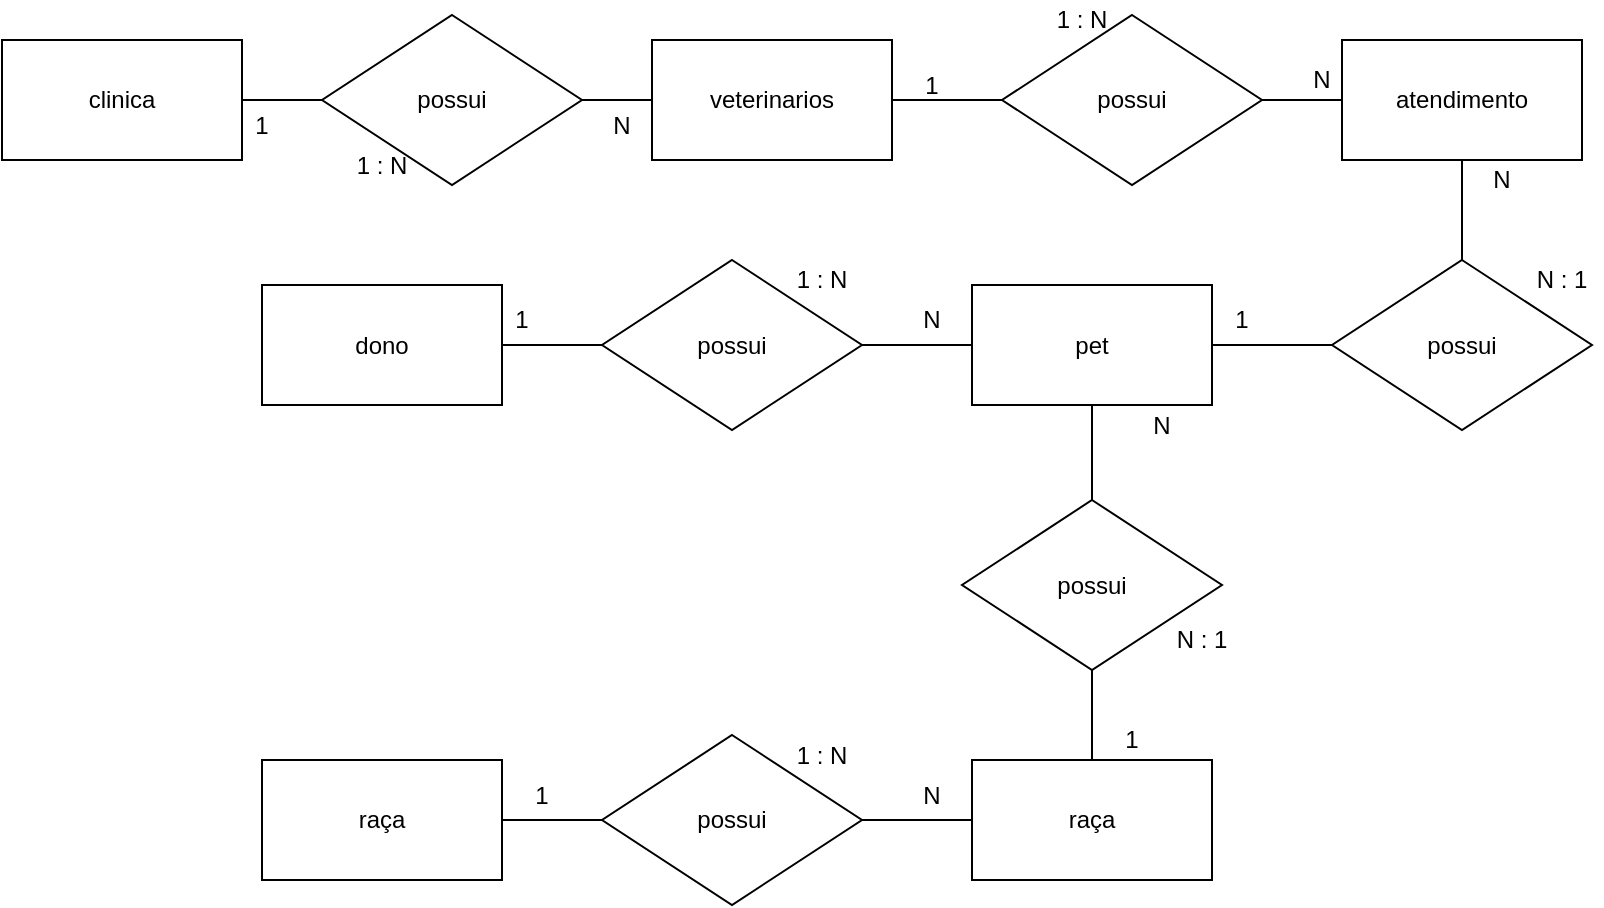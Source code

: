 <mxfile version="14.6.13" type="device" pages="2"><diagram id="AAjDDdNF1WqQCl6Vknwe" name="Conceitual"><mxGraphModel dx="852" dy="494" grid="1" gridSize="10" guides="1" tooltips="1" connect="1" arrows="1" fold="1" page="1" pageScale="1" pageWidth="850" pageHeight="1100" math="0" shadow="0"><root><mxCell id="0"/><mxCell id="1" parent="0"/><mxCell id="SmDjkSuuhQrOrYBfG9xv-1" value="clinica" style="rounded=0;whiteSpace=wrap;html=1;" parent="1" vertex="1"><mxGeometry x="40" y="40" width="120" height="60" as="geometry"/></mxCell><mxCell id="SmDjkSuuhQrOrYBfG9xv-2" value="clinica" style="rounded=0;whiteSpace=wrap;html=1;" parent="1" vertex="1"><mxGeometry x="40" y="40" width="120" height="60" as="geometry"/></mxCell><mxCell id="TvuuteSFdXIwMXCd1hXf-2" style="edgeStyle=orthogonalEdgeStyle;rounded=0;orthogonalLoop=1;jettySize=auto;html=1;endArrow=none;endFill=0;" parent="1" source="SmDjkSuuhQrOrYBfG9xv-57" target="SmDjkSuuhQrOrYBfG9xv-2" edge="1"><mxGeometry relative="1" as="geometry"/></mxCell><mxCell id="TvuuteSFdXIwMXCd1hXf-3" style="edgeStyle=orthogonalEdgeStyle;rounded=0;orthogonalLoop=1;jettySize=auto;html=1;entryX=0;entryY=0.5;entryDx=0;entryDy=0;endArrow=none;endFill=0;" parent="1" source="SmDjkSuuhQrOrYBfG9xv-57" target="SmDjkSuuhQrOrYBfG9xv-62" edge="1"><mxGeometry relative="1" as="geometry"/></mxCell><mxCell id="SmDjkSuuhQrOrYBfG9xv-57" value="possui" style="rhombus;whiteSpace=wrap;html=1;" parent="1" vertex="1"><mxGeometry x="200" y="27.5" width="130" height="85" as="geometry"/></mxCell><mxCell id="SmDjkSuuhQrOrYBfG9xv-62" value="veterinarios" style="rounded=0;whiteSpace=wrap;html=1;" parent="1" vertex="1"><mxGeometry x="365" y="40" width="120" height="60" as="geometry"/></mxCell><mxCell id="SmDjkSuuhQrOrYBfG9xv-68" value="1 : N" style="text;html=1;strokeColor=none;fillColor=none;align=center;verticalAlign=middle;whiteSpace=wrap;rounded=0;" parent="1" vertex="1"><mxGeometry x="210" y="92.5" width="40" height="20" as="geometry"/></mxCell><mxCell id="SmDjkSuuhQrOrYBfG9xv-71" value="1" style="text;html=1;strokeColor=none;fillColor=none;align=center;verticalAlign=middle;whiteSpace=wrap;rounded=0;" parent="1" vertex="1"><mxGeometry x="150" y="72.5" width="40" height="20" as="geometry"/></mxCell><mxCell id="TvuuteSFdXIwMXCd1hXf-6" value="N" style="text;html=1;strokeColor=none;fillColor=none;align=center;verticalAlign=middle;whiteSpace=wrap;rounded=0;" parent="1" vertex="1"><mxGeometry x="330" y="72.5" width="40" height="20" as="geometry"/></mxCell><mxCell id="TvuuteSFdXIwMXCd1hXf-8" style="edgeStyle=orthogonalEdgeStyle;rounded=0;orthogonalLoop=1;jettySize=auto;html=1;endArrow=none;endFill=0;" parent="1" source="TvuuteSFdXIwMXCd1hXf-7" target="SmDjkSuuhQrOrYBfG9xv-62" edge="1"><mxGeometry relative="1" as="geometry"/></mxCell><mxCell id="TvuuteSFdXIwMXCd1hXf-7" value="possui" style="rhombus;whiteSpace=wrap;html=1;" parent="1" vertex="1"><mxGeometry x="540" y="27.5" width="130" height="85" as="geometry"/></mxCell><mxCell id="TvuuteSFdXIwMXCd1hXf-9" value="1" style="text;html=1;strokeColor=none;fillColor=none;align=center;verticalAlign=middle;whiteSpace=wrap;rounded=0;" parent="1" vertex="1"><mxGeometry x="485" y="52.5" width="40" height="20" as="geometry"/></mxCell><mxCell id="TvuuteSFdXIwMXCd1hXf-10" value="N" style="text;html=1;strokeColor=none;fillColor=none;align=center;verticalAlign=middle;whiteSpace=wrap;rounded=0;" parent="1" vertex="1"><mxGeometry x="680" y="50" width="40" height="20" as="geometry"/></mxCell><mxCell id="TvuuteSFdXIwMXCd1hXf-12" style="edgeStyle=orthogonalEdgeStyle;rounded=0;orthogonalLoop=1;jettySize=auto;html=1;entryX=1;entryY=0.5;entryDx=0;entryDy=0;endArrow=none;endFill=0;" parent="1" source="TvuuteSFdXIwMXCd1hXf-11" target="TvuuteSFdXIwMXCd1hXf-7" edge="1"><mxGeometry relative="1" as="geometry"/></mxCell><mxCell id="TvuuteSFdXIwMXCd1hXf-16" style="edgeStyle=orthogonalEdgeStyle;rounded=0;orthogonalLoop=1;jettySize=auto;html=1;entryX=0.5;entryY=0;entryDx=0;entryDy=0;endArrow=none;endFill=0;" parent="1" source="TvuuteSFdXIwMXCd1hXf-11" target="TvuuteSFdXIwMXCd1hXf-14" edge="1"><mxGeometry relative="1" as="geometry"/></mxCell><mxCell id="TvuuteSFdXIwMXCd1hXf-11" value="atendimento" style="rounded=0;whiteSpace=wrap;html=1;" parent="1" vertex="1"><mxGeometry x="710" y="40" width="120" height="60" as="geometry"/></mxCell><mxCell id="TvuuteSFdXIwMXCd1hXf-13" value="1 : N" style="text;html=1;strokeColor=none;fillColor=none;align=center;verticalAlign=middle;whiteSpace=wrap;rounded=0;" parent="1" vertex="1"><mxGeometry x="560" y="20" width="40" height="20" as="geometry"/></mxCell><mxCell id="TvuuteSFdXIwMXCd1hXf-17" style="edgeStyle=orthogonalEdgeStyle;rounded=0;orthogonalLoop=1;jettySize=auto;html=1;entryX=1;entryY=0.5;entryDx=0;entryDy=0;endArrow=none;endFill=0;" parent="1" source="TvuuteSFdXIwMXCd1hXf-14" target="TvuuteSFdXIwMXCd1hXf-15" edge="1"><mxGeometry relative="1" as="geometry"/></mxCell><mxCell id="TvuuteSFdXIwMXCd1hXf-14" value="possui" style="rhombus;whiteSpace=wrap;html=1;" parent="1" vertex="1"><mxGeometry x="705" y="150" width="130" height="85" as="geometry"/></mxCell><mxCell id="TvuuteSFdXIwMXCd1hXf-29" style="edgeStyle=orthogonalEdgeStyle;rounded=0;orthogonalLoop=1;jettySize=auto;html=1;endArrow=none;endFill=0;" parent="1" source="TvuuteSFdXIwMXCd1hXf-15" target="TvuuteSFdXIwMXCd1hXf-26" edge="1"><mxGeometry relative="1" as="geometry"/></mxCell><mxCell id="TvuuteSFdXIwMXCd1hXf-15" value="pet" style="rounded=0;whiteSpace=wrap;html=1;" parent="1" vertex="1"><mxGeometry x="525" y="162.5" width="120" height="60" as="geometry"/></mxCell><mxCell id="TvuuteSFdXIwMXCd1hXf-18" value="N" style="text;html=1;strokeColor=none;fillColor=none;align=center;verticalAlign=middle;whiteSpace=wrap;rounded=0;" parent="1" vertex="1"><mxGeometry x="770" y="100" width="40" height="20" as="geometry"/></mxCell><mxCell id="TvuuteSFdXIwMXCd1hXf-20" value="1" style="text;html=1;strokeColor=none;fillColor=none;align=center;verticalAlign=middle;whiteSpace=wrap;rounded=0;" parent="1" vertex="1"><mxGeometry x="640" y="170" width="40" height="20" as="geometry"/></mxCell><mxCell id="TvuuteSFdXIwMXCd1hXf-22" style="edgeStyle=orthogonalEdgeStyle;rounded=0;orthogonalLoop=1;jettySize=auto;html=1;endArrow=none;endFill=0;" parent="1" source="TvuuteSFdXIwMXCd1hXf-21" target="TvuuteSFdXIwMXCd1hXf-15" edge="1"><mxGeometry relative="1" as="geometry"/></mxCell><mxCell id="TvuuteSFdXIwMXCd1hXf-24" style="edgeStyle=orthogonalEdgeStyle;rounded=0;orthogonalLoop=1;jettySize=auto;html=1;entryX=1;entryY=0.5;entryDx=0;entryDy=0;endArrow=none;endFill=0;" parent="1" source="TvuuteSFdXIwMXCd1hXf-21" target="TvuuteSFdXIwMXCd1hXf-23" edge="1"><mxGeometry relative="1" as="geometry"/></mxCell><mxCell id="TvuuteSFdXIwMXCd1hXf-21" value="possui" style="rhombus;whiteSpace=wrap;html=1;" parent="1" vertex="1"><mxGeometry x="340" y="150" width="130" height="85" as="geometry"/></mxCell><mxCell id="TvuuteSFdXIwMXCd1hXf-23" value="dono" style="rounded=0;whiteSpace=wrap;html=1;" parent="1" vertex="1"><mxGeometry x="170" y="162.5" width="120" height="60" as="geometry"/></mxCell><mxCell id="TvuuteSFdXIwMXCd1hXf-25" value="N : 1" style="text;html=1;strokeColor=none;fillColor=none;align=center;verticalAlign=middle;whiteSpace=wrap;rounded=0;" parent="1" vertex="1"><mxGeometry x="800" y="150" width="40" height="20" as="geometry"/></mxCell><mxCell id="TvuuteSFdXIwMXCd1hXf-26" value="possui" style="rhombus;whiteSpace=wrap;html=1;" parent="1" vertex="1"><mxGeometry x="520" y="270" width="130" height="85" as="geometry"/></mxCell><mxCell id="TvuuteSFdXIwMXCd1hXf-27" value="1" style="text;html=1;strokeColor=none;fillColor=none;align=center;verticalAlign=middle;whiteSpace=wrap;rounded=0;" parent="1" vertex="1"><mxGeometry x="585" y="380" width="40" height="20" as="geometry"/></mxCell><mxCell id="TvuuteSFdXIwMXCd1hXf-28" value="N" style="text;html=1;strokeColor=none;fillColor=none;align=center;verticalAlign=middle;whiteSpace=wrap;rounded=0;" parent="1" vertex="1"><mxGeometry x="600" y="222.5" width="40" height="20" as="geometry"/></mxCell><mxCell id="TvuuteSFdXIwMXCd1hXf-31" style="edgeStyle=orthogonalEdgeStyle;rounded=0;orthogonalLoop=1;jettySize=auto;html=1;entryX=0.5;entryY=1;entryDx=0;entryDy=0;endArrow=none;endFill=0;" parent="1" source="TvuuteSFdXIwMXCd1hXf-30" target="TvuuteSFdXIwMXCd1hXf-26" edge="1"><mxGeometry relative="1" as="geometry"/></mxCell><mxCell id="TvuuteSFdXIwMXCd1hXf-30" value="raça" style="rounded=0;whiteSpace=wrap;html=1;" parent="1" vertex="1"><mxGeometry x="525" y="400" width="120" height="60" as="geometry"/></mxCell><mxCell id="TvuuteSFdXIwMXCd1hXf-32" value="N : 1" style="text;html=1;strokeColor=none;fillColor=none;align=center;verticalAlign=middle;whiteSpace=wrap;rounded=0;" parent="1" vertex="1"><mxGeometry x="620" y="330" width="40" height="20" as="geometry"/></mxCell><mxCell id="TvuuteSFdXIwMXCd1hXf-33" value="N" style="text;html=1;strokeColor=none;fillColor=none;align=center;verticalAlign=middle;whiteSpace=wrap;rounded=0;" parent="1" vertex="1"><mxGeometry x="485" y="170" width="40" height="20" as="geometry"/></mxCell><mxCell id="TvuuteSFdXIwMXCd1hXf-34" value="1" style="text;html=1;strokeColor=none;fillColor=none;align=center;verticalAlign=middle;whiteSpace=wrap;rounded=0;" parent="1" vertex="1"><mxGeometry x="280" y="170" width="40" height="20" as="geometry"/></mxCell><mxCell id="TvuuteSFdXIwMXCd1hXf-35" value="1 : N" style="text;html=1;strokeColor=none;fillColor=none;align=center;verticalAlign=middle;whiteSpace=wrap;rounded=0;" parent="1" vertex="1"><mxGeometry x="430" y="387.5" width="40" height="20" as="geometry"/></mxCell><mxCell id="TvuuteSFdXIwMXCd1hXf-36" value="raça" style="rounded=0;whiteSpace=wrap;html=1;" parent="1" vertex="1"><mxGeometry x="170" y="400" width="120" height="60" as="geometry"/></mxCell><mxCell id="TvuuteSFdXIwMXCd1hXf-38" style="edgeStyle=orthogonalEdgeStyle;rounded=0;orthogonalLoop=1;jettySize=auto;html=1;entryX=0;entryY=0.5;entryDx=0;entryDy=0;endArrow=none;endFill=0;" parent="1" source="TvuuteSFdXIwMXCd1hXf-37" target="TvuuteSFdXIwMXCd1hXf-30" edge="1"><mxGeometry relative="1" as="geometry"/></mxCell><mxCell id="TvuuteSFdXIwMXCd1hXf-39" style="edgeStyle=orthogonalEdgeStyle;rounded=0;orthogonalLoop=1;jettySize=auto;html=1;entryX=1;entryY=0.5;entryDx=0;entryDy=0;endArrow=none;endFill=0;" parent="1" source="TvuuteSFdXIwMXCd1hXf-37" target="TvuuteSFdXIwMXCd1hXf-36" edge="1"><mxGeometry relative="1" as="geometry"/></mxCell><mxCell id="TvuuteSFdXIwMXCd1hXf-37" value="possui" style="rhombus;whiteSpace=wrap;html=1;" parent="1" vertex="1"><mxGeometry x="340" y="387.5" width="130" height="85" as="geometry"/></mxCell><mxCell id="TvuuteSFdXIwMXCd1hXf-42" value="N" style="text;html=1;strokeColor=none;fillColor=none;align=center;verticalAlign=middle;whiteSpace=wrap;rounded=0;" parent="1" vertex="1"><mxGeometry x="485" y="407.5" width="40" height="20" as="geometry"/></mxCell><mxCell id="TvuuteSFdXIwMXCd1hXf-43" value="1" style="text;html=1;strokeColor=none;fillColor=none;align=center;verticalAlign=middle;whiteSpace=wrap;rounded=0;" parent="1" vertex="1"><mxGeometry x="290" y="407.5" width="40" height="20" as="geometry"/></mxCell><mxCell id="TvuuteSFdXIwMXCd1hXf-44" value="1 : N" style="text;html=1;strokeColor=none;fillColor=none;align=center;verticalAlign=middle;whiteSpace=wrap;rounded=0;" parent="1" vertex="1"><mxGeometry x="430" y="150" width="40" height="20" as="geometry"/></mxCell></root></mxGraphModel></diagram><diagram id="X6IZlVQANUiOlB6sOTyE" name="Lógico"><mxGraphModel dx="852" dy="494" grid="1" gridSize="10" guides="1" tooltips="1" connect="1" arrows="1" fold="1" page="1" pageScale="1" pageWidth="850" pageHeight="1100" math="0" shadow="0"><root><mxCell id="0q7WtTeEKp-_fDtBAL6H-0"/><mxCell id="0q7WtTeEKp-_fDtBAL6H-1" parent="0q7WtTeEKp-_fDtBAL6H-0"/><mxCell id="0q7WtTeEKp-_fDtBAL6H-2" value="Clinica" style="shape=table;startSize=30;container=1;collapsible=1;childLayout=tableLayout;fixedRows=1;rowLines=0;fontStyle=1;align=center;resizeLast=1;" vertex="1" parent="0q7WtTeEKp-_fDtBAL6H-1"><mxGeometry x="40" y="30" width="180" height="130" as="geometry"/></mxCell><mxCell id="0q7WtTeEKp-_fDtBAL6H-3" value="" style="shape=partialRectangle;collapsible=0;dropTarget=0;pointerEvents=0;fillColor=none;top=0;left=0;bottom=1;right=0;points=[[0,0.5],[1,0.5]];portConstraint=eastwest;" vertex="1" parent="0q7WtTeEKp-_fDtBAL6H-2"><mxGeometry y="30" width="180" height="30" as="geometry"/></mxCell><mxCell id="0q7WtTeEKp-_fDtBAL6H-4" value="PK" style="shape=partialRectangle;connectable=0;fillColor=none;top=0;left=0;bottom=0;right=0;fontStyle=1;overflow=hidden;" vertex="1" parent="0q7WtTeEKp-_fDtBAL6H-3"><mxGeometry width="30" height="30" as="geometry"/></mxCell><mxCell id="0q7WtTeEKp-_fDtBAL6H-5" value="idClinica" style="shape=partialRectangle;connectable=0;fillColor=none;top=0;left=0;bottom=0;right=0;align=left;spacingLeft=6;fontStyle=5;overflow=hidden;" vertex="1" parent="0q7WtTeEKp-_fDtBAL6H-3"><mxGeometry x="30" width="150" height="30" as="geometry"/></mxCell><mxCell id="0q7WtTeEKp-_fDtBAL6H-6" value="" style="shape=partialRectangle;collapsible=0;dropTarget=0;pointerEvents=0;fillColor=none;top=0;left=0;bottom=0;right=0;points=[[0,0.5],[1,0.5]];portConstraint=eastwest;" vertex="1" parent="0q7WtTeEKp-_fDtBAL6H-2"><mxGeometry y="60" width="180" height="30" as="geometry"/></mxCell><mxCell id="0q7WtTeEKp-_fDtBAL6H-7" value="" style="shape=partialRectangle;connectable=0;fillColor=none;top=0;left=0;bottom=0;right=0;editable=1;overflow=hidden;" vertex="1" parent="0q7WtTeEKp-_fDtBAL6H-6"><mxGeometry width="30" height="30" as="geometry"/></mxCell><mxCell id="0q7WtTeEKp-_fDtBAL6H-8" value="nomeClinica" style="shape=partialRectangle;connectable=0;fillColor=none;top=0;left=0;bottom=0;right=0;align=left;spacingLeft=6;overflow=hidden;" vertex="1" parent="0q7WtTeEKp-_fDtBAL6H-6"><mxGeometry x="30" width="150" height="30" as="geometry"/></mxCell><mxCell id="0q7WtTeEKp-_fDtBAL6H-9" value="" style="shape=partialRectangle;collapsible=0;dropTarget=0;pointerEvents=0;fillColor=none;top=0;left=0;bottom=0;right=0;points=[[0,0.5],[1,0.5]];portConstraint=eastwest;" vertex="1" parent="0q7WtTeEKp-_fDtBAL6H-2"><mxGeometry y="90" width="180" height="30" as="geometry"/></mxCell><mxCell id="0q7WtTeEKp-_fDtBAL6H-10" value="" style="shape=partialRectangle;connectable=0;fillColor=none;top=0;left=0;bottom=0;right=0;editable=1;overflow=hidden;" vertex="1" parent="0q7WtTeEKp-_fDtBAL6H-9"><mxGeometry width="30" height="30" as="geometry"/></mxCell><mxCell id="0q7WtTeEKp-_fDtBAL6H-11" value="endereco" style="shape=partialRectangle;connectable=0;fillColor=none;top=0;left=0;bottom=0;right=0;align=left;spacingLeft=6;overflow=hidden;" vertex="1" parent="0q7WtTeEKp-_fDtBAL6H-9"><mxGeometry x="30" width="150" height="30" as="geometry"/></mxCell><mxCell id="0q7WtTeEKp-_fDtBAL6H-12" value="Veterinario" style="shape=table;startSize=30;container=1;collapsible=1;childLayout=tableLayout;fixedRows=1;rowLines=0;fontStyle=1;align=center;resizeLast=1;" vertex="1" parent="0q7WtTeEKp-_fDtBAL6H-1"><mxGeometry x="340" y="30" width="180" height="130" as="geometry"/></mxCell><mxCell id="0q7WtTeEKp-_fDtBAL6H-13" value="" style="shape=partialRectangle;collapsible=0;dropTarget=0;pointerEvents=0;fillColor=none;top=0;left=0;bottom=0;right=0;points=[[0,0.5],[1,0.5]];portConstraint=eastwest;" vertex="1" parent="0q7WtTeEKp-_fDtBAL6H-12"><mxGeometry y="30" width="180" height="30" as="geometry"/></mxCell><mxCell id="0q7WtTeEKp-_fDtBAL6H-14" value="PK" style="shape=partialRectangle;connectable=0;fillColor=none;top=0;left=0;bottom=0;right=0;fontStyle=1;overflow=hidden;" vertex="1" parent="0q7WtTeEKp-_fDtBAL6H-13"><mxGeometry width="60" height="30" as="geometry"/></mxCell><mxCell id="0q7WtTeEKp-_fDtBAL6H-15" value="idVeterinario" style="shape=partialRectangle;connectable=0;fillColor=none;top=0;left=0;bottom=0;right=0;align=left;spacingLeft=6;fontStyle=5;overflow=hidden;" vertex="1" parent="0q7WtTeEKp-_fDtBAL6H-13"><mxGeometry x="60" width="120" height="30" as="geometry"/></mxCell><mxCell id="0q7WtTeEKp-_fDtBAL6H-16" value="" style="shape=partialRectangle;collapsible=0;dropTarget=0;pointerEvents=0;fillColor=none;top=0;left=0;bottom=1;right=0;points=[[0,0.5],[1,0.5]];portConstraint=eastwest;" vertex="1" parent="0q7WtTeEKp-_fDtBAL6H-12"><mxGeometry y="60" width="180" height="30" as="geometry"/></mxCell><mxCell id="0q7WtTeEKp-_fDtBAL6H-17" value="FK" style="shape=partialRectangle;connectable=0;fillColor=none;top=0;left=0;bottom=0;right=0;fontStyle=1;overflow=hidden;" vertex="1" parent="0q7WtTeEKp-_fDtBAL6H-16"><mxGeometry width="60" height="30" as="geometry"/></mxCell><mxCell id="0q7WtTeEKp-_fDtBAL6H-18" value="idClinica" style="shape=partialRectangle;connectable=0;fillColor=none;top=0;left=0;bottom=0;right=0;align=left;spacingLeft=6;fontStyle=5;overflow=hidden;" vertex="1" parent="0q7WtTeEKp-_fDtBAL6H-16"><mxGeometry x="60" width="120" height="30" as="geometry"/></mxCell><mxCell id="0q7WtTeEKp-_fDtBAL6H-19" value="" style="shape=partialRectangle;collapsible=0;dropTarget=0;pointerEvents=0;fillColor=none;top=0;left=0;bottom=0;right=0;points=[[0,0.5],[1,0.5]];portConstraint=eastwest;" vertex="1" parent="0q7WtTeEKp-_fDtBAL6H-12"><mxGeometry y="90" width="180" height="30" as="geometry"/></mxCell><mxCell id="0q7WtTeEKp-_fDtBAL6H-20" value="" style="shape=partialRectangle;connectable=0;fillColor=none;top=0;left=0;bottom=0;right=0;editable=1;overflow=hidden;" vertex="1" parent="0q7WtTeEKp-_fDtBAL6H-19"><mxGeometry width="60" height="30" as="geometry"/></mxCell><mxCell id="0q7WtTeEKp-_fDtBAL6H-21" value="nomeVeterinario" style="shape=partialRectangle;connectable=0;fillColor=none;top=0;left=0;bottom=0;right=0;align=left;spacingLeft=6;overflow=hidden;" vertex="1" parent="0q7WtTeEKp-_fDtBAL6H-19"><mxGeometry x="60" width="120" height="30" as="geometry"/></mxCell><mxCell id="0q7WtTeEKp-_fDtBAL6H-22" value="" style="edgeStyle=entityRelationEdgeStyle;fontSize=12;html=1;endArrow=ERoneToMany;exitX=1;exitY=0.5;exitDx=0;exitDy=0;entryX=0;entryY=0.5;entryDx=0;entryDy=0;" edge="1" parent="0q7WtTeEKp-_fDtBAL6H-1" source="0q7WtTeEKp-_fDtBAL6H-3" target="0q7WtTeEKp-_fDtBAL6H-16"><mxGeometry width="100" height="100" relative="1" as="geometry"><mxPoint x="360" y="90" as="sourcePoint"/><mxPoint x="460" y="-10" as="targetPoint"/></mxGeometry></mxCell><mxCell id="0q7WtTeEKp-_fDtBAL6H-23" value="Consulta" style="shape=table;startSize=30;container=1;collapsible=1;childLayout=tableLayout;fixedRows=1;rowLines=0;fontStyle=1;align=center;resizeLast=1;" vertex="1" parent="0q7WtTeEKp-_fDtBAL6H-1"><mxGeometry x="600" y="20" width="180" height="160" as="geometry"/></mxCell><mxCell id="0q7WtTeEKp-_fDtBAL6H-24" value="" style="shape=partialRectangle;collapsible=0;dropTarget=0;pointerEvents=0;fillColor=none;top=0;left=0;bottom=0;right=0;points=[[0,0.5],[1,0.5]];portConstraint=eastwest;" vertex="1" parent="0q7WtTeEKp-_fDtBAL6H-23"><mxGeometry y="30" width="180" height="30" as="geometry"/></mxCell><mxCell id="0q7WtTeEKp-_fDtBAL6H-25" value="PK" style="shape=partialRectangle;connectable=0;fillColor=none;top=0;left=0;bottom=0;right=0;fontStyle=1;overflow=hidden;" vertex="1" parent="0q7WtTeEKp-_fDtBAL6H-24"><mxGeometry width="60" height="30" as="geometry"/></mxCell><mxCell id="0q7WtTeEKp-_fDtBAL6H-26" value="idConsulta" style="shape=partialRectangle;connectable=0;fillColor=none;top=0;left=0;bottom=0;right=0;align=left;spacingLeft=6;fontStyle=5;overflow=hidden;" vertex="1" parent="0q7WtTeEKp-_fDtBAL6H-24"><mxGeometry x="60" width="120" height="30" as="geometry"/></mxCell><mxCell id="0q7WtTeEKp-_fDtBAL6H-27" value="" style="shape=partialRectangle;collapsible=0;dropTarget=0;pointerEvents=0;fillColor=none;top=0;left=0;bottom=0;right=0;points=[[0,0.5],[1,0.5]];portConstraint=eastwest;" vertex="1" parent="0q7WtTeEKp-_fDtBAL6H-23"><mxGeometry y="60" width="180" height="30" as="geometry"/></mxCell><mxCell id="0q7WtTeEKp-_fDtBAL6H-28" value="FK" style="shape=partialRectangle;connectable=0;fillColor=none;top=0;left=0;bottom=0;right=0;fontStyle=1;overflow=hidden;" vertex="1" parent="0q7WtTeEKp-_fDtBAL6H-27"><mxGeometry width="60" height="30" as="geometry"/></mxCell><mxCell id="0q7WtTeEKp-_fDtBAL6H-29" value="idVeterinario" style="shape=partialRectangle;connectable=0;fillColor=none;top=0;left=0;bottom=0;right=0;align=left;spacingLeft=6;fontStyle=5;overflow=hidden;" vertex="1" parent="0q7WtTeEKp-_fDtBAL6H-27"><mxGeometry x="60" width="120" height="30" as="geometry"/></mxCell><mxCell id="0q7WtTeEKp-_fDtBAL6H-30" value="" style="shape=partialRectangle;collapsible=0;dropTarget=0;pointerEvents=0;fillColor=none;top=0;left=0;bottom=1;right=0;points=[[0,0.5],[1,0.5]];portConstraint=eastwest;" vertex="1" parent="0q7WtTeEKp-_fDtBAL6H-23"><mxGeometry y="90" width="180" height="30" as="geometry"/></mxCell><mxCell id="0q7WtTeEKp-_fDtBAL6H-31" value="FK" style="shape=partialRectangle;connectable=0;fillColor=none;top=0;left=0;bottom=0;right=0;fontStyle=1;overflow=hidden;" vertex="1" parent="0q7WtTeEKp-_fDtBAL6H-30"><mxGeometry width="60" height="30" as="geometry"/></mxCell><mxCell id="0q7WtTeEKp-_fDtBAL6H-32" value="idPet" style="shape=partialRectangle;connectable=0;fillColor=none;top=0;left=0;bottom=0;right=0;align=left;spacingLeft=6;fontStyle=5;overflow=hidden;" vertex="1" parent="0q7WtTeEKp-_fDtBAL6H-30"><mxGeometry x="60" width="120" height="30" as="geometry"/></mxCell><mxCell id="0q7WtTeEKp-_fDtBAL6H-33" value="" style="shape=partialRectangle;collapsible=0;dropTarget=0;pointerEvents=0;fillColor=none;top=0;left=0;bottom=0;right=0;points=[[0,0.5],[1,0.5]];portConstraint=eastwest;" vertex="1" parent="0q7WtTeEKp-_fDtBAL6H-23"><mxGeometry y="120" width="180" height="30" as="geometry"/></mxCell><mxCell id="0q7WtTeEKp-_fDtBAL6H-34" value="" style="shape=partialRectangle;connectable=0;fillColor=none;top=0;left=0;bottom=0;right=0;editable=1;overflow=hidden;" vertex="1" parent="0q7WtTeEKp-_fDtBAL6H-33"><mxGeometry width="60" height="30" as="geometry"/></mxCell><mxCell id="0q7WtTeEKp-_fDtBAL6H-35" value="dataConsulta" style="shape=partialRectangle;connectable=0;fillColor=none;top=0;left=0;bottom=0;right=0;align=left;spacingLeft=6;overflow=hidden;" vertex="1" parent="0q7WtTeEKp-_fDtBAL6H-33"><mxGeometry x="60" width="120" height="30" as="geometry"/></mxCell><mxCell id="0q7WtTeEKp-_fDtBAL6H-36" value="" style="edgeStyle=entityRelationEdgeStyle;fontSize=12;html=1;endArrow=ERoneToMany;exitX=1;exitY=0.5;exitDx=0;exitDy=0;entryX=0;entryY=0.5;entryDx=0;entryDy=0;" edge="1" parent="0q7WtTeEKp-_fDtBAL6H-1" source="0q7WtTeEKp-_fDtBAL6H-13" target="0q7WtTeEKp-_fDtBAL6H-27"><mxGeometry width="100" height="100" relative="1" as="geometry"><mxPoint x="380" y="190" as="sourcePoint"/><mxPoint x="480" y="90" as="targetPoint"/></mxGeometry></mxCell><mxCell id="0q7WtTeEKp-_fDtBAL6H-37" value="Pet" style="shape=table;startSize=30;container=1;collapsible=1;childLayout=tableLayout;fixedRows=1;rowLines=0;fontStyle=1;align=center;resizeLast=1;" vertex="1" parent="0q7WtTeEKp-_fDtBAL6H-1"><mxGeometry x="335" y="180" width="180" height="190" as="geometry"/></mxCell><mxCell id="0q7WtTeEKp-_fDtBAL6H-38" value="" style="shape=partialRectangle;collapsible=0;dropTarget=0;pointerEvents=0;fillColor=none;top=0;left=0;bottom=0;right=0;points=[[0,0.5],[1,0.5]];portConstraint=eastwest;" vertex="1" parent="0q7WtTeEKp-_fDtBAL6H-37"><mxGeometry y="30" width="180" height="30" as="geometry"/></mxCell><mxCell id="0q7WtTeEKp-_fDtBAL6H-39" value="PK" style="shape=partialRectangle;connectable=0;fillColor=none;top=0;left=0;bottom=0;right=0;fontStyle=1;overflow=hidden;" vertex="1" parent="0q7WtTeEKp-_fDtBAL6H-38"><mxGeometry width="60" height="30" as="geometry"/></mxCell><mxCell id="0q7WtTeEKp-_fDtBAL6H-40" value="idPet" style="shape=partialRectangle;connectable=0;fillColor=none;top=0;left=0;bottom=0;right=0;align=left;spacingLeft=6;fontStyle=5;overflow=hidden;" vertex="1" parent="0q7WtTeEKp-_fDtBAL6H-38"><mxGeometry x="60" width="120" height="30" as="geometry"/></mxCell><mxCell id="0q7WtTeEKp-_fDtBAL6H-41" value="" style="shape=partialRectangle;collapsible=0;dropTarget=0;pointerEvents=0;fillColor=none;top=0;left=0;bottom=0;right=0;points=[[0,0.5],[1,0.5]];portConstraint=eastwest;" vertex="1" parent="0q7WtTeEKp-_fDtBAL6H-37"><mxGeometry y="60" width="180" height="30" as="geometry"/></mxCell><mxCell id="0q7WtTeEKp-_fDtBAL6H-42" value="FK" style="shape=partialRectangle;connectable=0;fillColor=none;top=0;left=0;bottom=0;right=0;fontStyle=1;overflow=hidden;" vertex="1" parent="0q7WtTeEKp-_fDtBAL6H-41"><mxGeometry width="60" height="30" as="geometry"/></mxCell><mxCell id="0q7WtTeEKp-_fDtBAL6H-43" value="idDono" style="shape=partialRectangle;connectable=0;fillColor=none;top=0;left=0;bottom=0;right=0;align=left;spacingLeft=6;fontStyle=5;overflow=hidden;" vertex="1" parent="0q7WtTeEKp-_fDtBAL6H-41"><mxGeometry x="60" width="120" height="30" as="geometry"/></mxCell><mxCell id="0q7WtTeEKp-_fDtBAL6H-44" value="" style="shape=partialRectangle;collapsible=0;dropTarget=0;pointerEvents=0;fillColor=none;top=0;left=0;bottom=1;right=0;points=[[0,0.5],[1,0.5]];portConstraint=eastwest;" vertex="1" parent="0q7WtTeEKp-_fDtBAL6H-37"><mxGeometry y="90" width="180" height="30" as="geometry"/></mxCell><mxCell id="0q7WtTeEKp-_fDtBAL6H-45" value="FK" style="shape=partialRectangle;connectable=0;fillColor=none;top=0;left=0;bottom=0;right=0;fontStyle=1;overflow=hidden;" vertex="1" parent="0q7WtTeEKp-_fDtBAL6H-44"><mxGeometry width="60" height="30" as="geometry"/></mxCell><mxCell id="0q7WtTeEKp-_fDtBAL6H-46" value="idRaca" style="shape=partialRectangle;connectable=0;fillColor=none;top=0;left=0;bottom=0;right=0;align=left;spacingLeft=6;fontStyle=5;overflow=hidden;" vertex="1" parent="0q7WtTeEKp-_fDtBAL6H-44"><mxGeometry x="60" width="120" height="30" as="geometry"/></mxCell><mxCell id="0q7WtTeEKp-_fDtBAL6H-47" value="" style="shape=partialRectangle;collapsible=0;dropTarget=0;pointerEvents=0;fillColor=none;top=0;left=0;bottom=0;right=0;points=[[0,0.5],[1,0.5]];portConstraint=eastwest;" vertex="1" parent="0q7WtTeEKp-_fDtBAL6H-37"><mxGeometry y="120" width="180" height="30" as="geometry"/></mxCell><mxCell id="0q7WtTeEKp-_fDtBAL6H-48" value="" style="shape=partialRectangle;connectable=0;fillColor=none;top=0;left=0;bottom=0;right=0;editable=1;overflow=hidden;" vertex="1" parent="0q7WtTeEKp-_fDtBAL6H-47"><mxGeometry width="60" height="30" as="geometry"/></mxCell><mxCell id="0q7WtTeEKp-_fDtBAL6H-49" value="nomePet" style="shape=partialRectangle;connectable=0;fillColor=none;top=0;left=0;bottom=0;right=0;align=left;spacingLeft=6;overflow=hidden;" vertex="1" parent="0q7WtTeEKp-_fDtBAL6H-47"><mxGeometry x="60" width="120" height="30" as="geometry"/></mxCell><mxCell id="0q7WtTeEKp-_fDtBAL6H-50" value="" style="shape=partialRectangle;collapsible=0;dropTarget=0;pointerEvents=0;fillColor=none;top=0;left=0;bottom=0;right=0;points=[[0,0.5],[1,0.5]];portConstraint=eastwest;" vertex="1" parent="0q7WtTeEKp-_fDtBAL6H-37"><mxGeometry y="150" width="180" height="30" as="geometry"/></mxCell><mxCell id="0q7WtTeEKp-_fDtBAL6H-51" value="" style="shape=partialRectangle;connectable=0;fillColor=none;top=0;left=0;bottom=0;right=0;editable=1;overflow=hidden;" vertex="1" parent="0q7WtTeEKp-_fDtBAL6H-50"><mxGeometry width="60" height="30" as="geometry"/></mxCell><mxCell id="0q7WtTeEKp-_fDtBAL6H-52" value="dataNascimento" style="shape=partialRectangle;connectable=0;fillColor=none;top=0;left=0;bottom=0;right=0;align=left;spacingLeft=6;overflow=hidden;" vertex="1" parent="0q7WtTeEKp-_fDtBAL6H-50"><mxGeometry x="60" width="120" height="30" as="geometry"/></mxCell><mxCell id="0q7WtTeEKp-_fDtBAL6H-53" value="" style="edgeStyle=entityRelationEdgeStyle;fontSize=12;html=1;endArrow=ERoneToMany;exitX=1;exitY=0.5;exitDx=0;exitDy=0;" edge="1" parent="0q7WtTeEKp-_fDtBAL6H-1" source="0q7WtTeEKp-_fDtBAL6H-38" target="0q7WtTeEKp-_fDtBAL6H-30"><mxGeometry width="100" height="100" relative="1" as="geometry"><mxPoint x="570" y="290" as="sourcePoint"/><mxPoint x="670" y="190" as="targetPoint"/></mxGeometry></mxCell><mxCell id="0q7WtTeEKp-_fDtBAL6H-54" value="Dono" style="shape=table;startSize=20;container=1;collapsible=1;childLayout=tableLayout;fixedRows=1;rowLines=0;fontStyle=1;align=center;resizeLast=1;" vertex="1" parent="0q7WtTeEKp-_fDtBAL6H-1"><mxGeometry x="40" y="190" width="180" height="100" as="geometry"/></mxCell><mxCell id="0q7WtTeEKp-_fDtBAL6H-55" value="" style="shape=partialRectangle;collapsible=0;dropTarget=0;pointerEvents=0;fillColor=none;top=0;left=0;bottom=1;right=0;points=[[0,0.5],[1,0.5]];portConstraint=eastwest;" vertex="1" parent="0q7WtTeEKp-_fDtBAL6H-54"><mxGeometry y="20" width="180" height="30" as="geometry"/></mxCell><mxCell id="0q7WtTeEKp-_fDtBAL6H-56" value="PK" style="shape=partialRectangle;connectable=0;fillColor=none;top=0;left=0;bottom=0;right=0;fontStyle=1;overflow=hidden;" vertex="1" parent="0q7WtTeEKp-_fDtBAL6H-55"><mxGeometry width="30" height="30" as="geometry"/></mxCell><mxCell id="0q7WtTeEKp-_fDtBAL6H-57" value="idDono" style="shape=partialRectangle;connectable=0;fillColor=none;top=0;left=0;bottom=0;right=0;align=left;spacingLeft=6;fontStyle=5;overflow=hidden;" vertex="1" parent="0q7WtTeEKp-_fDtBAL6H-55"><mxGeometry x="30" width="150" height="30" as="geometry"/></mxCell><mxCell id="0q7WtTeEKp-_fDtBAL6H-58" value="" style="shape=partialRectangle;collapsible=0;dropTarget=0;pointerEvents=0;fillColor=none;top=0;left=0;bottom=0;right=0;points=[[0,0.5],[1,0.5]];portConstraint=eastwest;" vertex="1" parent="0q7WtTeEKp-_fDtBAL6H-54"><mxGeometry y="50" width="180" height="30" as="geometry"/></mxCell><mxCell id="0q7WtTeEKp-_fDtBAL6H-59" value="" style="shape=partialRectangle;connectable=0;fillColor=none;top=0;left=0;bottom=0;right=0;editable=1;overflow=hidden;" vertex="1" parent="0q7WtTeEKp-_fDtBAL6H-58"><mxGeometry width="30" height="30" as="geometry"/></mxCell><mxCell id="0q7WtTeEKp-_fDtBAL6H-60" value="nomeDono" style="shape=partialRectangle;connectable=0;fillColor=none;top=0;left=0;bottom=0;right=0;align=left;spacingLeft=6;overflow=hidden;" vertex="1" parent="0q7WtTeEKp-_fDtBAL6H-58"><mxGeometry x="30" width="150" height="30" as="geometry"/></mxCell><mxCell id="0q7WtTeEKp-_fDtBAL6H-61" value="" style="edgeStyle=entityRelationEdgeStyle;fontSize=12;html=1;endArrow=ERoneToMany;exitX=1;exitY=0.5;exitDx=0;exitDy=0;entryX=0;entryY=0.5;entryDx=0;entryDy=0;" edge="1" parent="0q7WtTeEKp-_fDtBAL6H-1" source="0q7WtTeEKp-_fDtBAL6H-55" target="0q7WtTeEKp-_fDtBAL6H-41"><mxGeometry width="100" height="100" relative="1" as="geometry"><mxPoint x="580" y="290" as="sourcePoint"/><mxPoint x="680" y="190" as="targetPoint"/></mxGeometry></mxCell><mxCell id="0q7WtTeEKp-_fDtBAL6H-62" value="Raca" style="shape=table;startSize=30;container=1;collapsible=1;childLayout=tableLayout;fixedRows=1;rowLines=0;fontStyle=1;align=center;resizeLast=1;" vertex="1" parent="0q7WtTeEKp-_fDtBAL6H-1"><mxGeometry x="600" y="240" width="180" height="130" as="geometry"/></mxCell><mxCell id="0q7WtTeEKp-_fDtBAL6H-63" value="" style="shape=partialRectangle;collapsible=0;dropTarget=0;pointerEvents=0;fillColor=none;top=0;left=0;bottom=0;right=0;points=[[0,0.5],[1,0.5]];portConstraint=eastwest;" vertex="1" parent="0q7WtTeEKp-_fDtBAL6H-62"><mxGeometry y="30" width="180" height="30" as="geometry"/></mxCell><mxCell id="0q7WtTeEKp-_fDtBAL6H-64" value="PK" style="shape=partialRectangle;connectable=0;fillColor=none;top=0;left=0;bottom=0;right=0;fontStyle=1;overflow=hidden;" vertex="1" parent="0q7WtTeEKp-_fDtBAL6H-63"><mxGeometry width="60" height="30" as="geometry"/></mxCell><mxCell id="0q7WtTeEKp-_fDtBAL6H-65" value="idRaca" style="shape=partialRectangle;connectable=0;fillColor=none;top=0;left=0;bottom=0;right=0;align=left;spacingLeft=6;fontStyle=5;overflow=hidden;" vertex="1" parent="0q7WtTeEKp-_fDtBAL6H-63"><mxGeometry x="60" width="120" height="30" as="geometry"/></mxCell><mxCell id="0q7WtTeEKp-_fDtBAL6H-66" value="" style="shape=partialRectangle;collapsible=0;dropTarget=0;pointerEvents=0;fillColor=none;top=0;left=0;bottom=1;right=0;points=[[0,0.5],[1,0.5]];portConstraint=eastwest;" vertex="1" parent="0q7WtTeEKp-_fDtBAL6H-62"><mxGeometry y="60" width="180" height="30" as="geometry"/></mxCell><mxCell id="0q7WtTeEKp-_fDtBAL6H-67" value="FK" style="shape=partialRectangle;connectable=0;fillColor=none;top=0;left=0;bottom=0;right=0;fontStyle=1;overflow=hidden;" vertex="1" parent="0q7WtTeEKp-_fDtBAL6H-66"><mxGeometry width="60" height="30" as="geometry"/></mxCell><mxCell id="0q7WtTeEKp-_fDtBAL6H-68" value="idTipoPet" style="shape=partialRectangle;connectable=0;fillColor=none;top=0;left=0;bottom=0;right=0;align=left;spacingLeft=6;fontStyle=5;overflow=hidden;" vertex="1" parent="0q7WtTeEKp-_fDtBAL6H-66"><mxGeometry x="60" width="120" height="30" as="geometry"/></mxCell><mxCell id="0q7WtTeEKp-_fDtBAL6H-69" value="" style="shape=partialRectangle;collapsible=0;dropTarget=0;pointerEvents=0;fillColor=none;top=0;left=0;bottom=0;right=0;points=[[0,0.5],[1,0.5]];portConstraint=eastwest;" vertex="1" parent="0q7WtTeEKp-_fDtBAL6H-62"><mxGeometry y="90" width="180" height="30" as="geometry"/></mxCell><mxCell id="0q7WtTeEKp-_fDtBAL6H-70" value="" style="shape=partialRectangle;connectable=0;fillColor=none;top=0;left=0;bottom=0;right=0;editable=1;overflow=hidden;" vertex="1" parent="0q7WtTeEKp-_fDtBAL6H-69"><mxGeometry width="60" height="30" as="geometry"/></mxCell><mxCell id="0q7WtTeEKp-_fDtBAL6H-71" value="nomeRaca" style="shape=partialRectangle;connectable=0;fillColor=none;top=0;left=0;bottom=0;right=0;align=left;spacingLeft=6;overflow=hidden;" vertex="1" parent="0q7WtTeEKp-_fDtBAL6H-69"><mxGeometry x="60" width="120" height="30" as="geometry"/></mxCell><mxCell id="0q7WtTeEKp-_fDtBAL6H-72" value="" style="edgeStyle=entityRelationEdgeStyle;fontSize=12;html=1;endArrow=ERoneToMany;entryX=1;entryY=0.5;entryDx=0;entryDy=0;" edge="1" parent="0q7WtTeEKp-_fDtBAL6H-1" source="0q7WtTeEKp-_fDtBAL6H-63" target="0q7WtTeEKp-_fDtBAL6H-44"><mxGeometry width="100" height="100" relative="1" as="geometry"><mxPoint x="800" y="530" as="sourcePoint"/><mxPoint x="900" y="430" as="targetPoint"/></mxGeometry></mxCell><mxCell id="0q7WtTeEKp-_fDtBAL6H-73" value="TipoPet" style="shape=table;startSize=30;container=1;collapsible=1;childLayout=tableLayout;fixedRows=1;rowLines=0;fontStyle=1;align=center;resizeLast=1;" vertex="1" parent="0q7WtTeEKp-_fDtBAL6H-1"><mxGeometry x="600" y="400" width="180" height="100" as="geometry"/></mxCell><mxCell id="0q7WtTeEKp-_fDtBAL6H-74" value="" style="shape=partialRectangle;collapsible=0;dropTarget=0;pointerEvents=0;fillColor=none;top=0;left=0;bottom=1;right=0;points=[[0,0.5],[1,0.5]];portConstraint=eastwest;" vertex="1" parent="0q7WtTeEKp-_fDtBAL6H-73"><mxGeometry y="30" width="180" height="30" as="geometry"/></mxCell><mxCell id="0q7WtTeEKp-_fDtBAL6H-75" value="PK" style="shape=partialRectangle;connectable=0;fillColor=none;top=0;left=0;bottom=0;right=0;fontStyle=1;overflow=hidden;" vertex="1" parent="0q7WtTeEKp-_fDtBAL6H-74"><mxGeometry width="30" height="30" as="geometry"/></mxCell><mxCell id="0q7WtTeEKp-_fDtBAL6H-76" value="idTipoPet" style="shape=partialRectangle;connectable=0;fillColor=none;top=0;left=0;bottom=0;right=0;align=left;spacingLeft=6;fontStyle=5;overflow=hidden;" vertex="1" parent="0q7WtTeEKp-_fDtBAL6H-74"><mxGeometry x="30" width="150" height="30" as="geometry"/></mxCell><mxCell id="0q7WtTeEKp-_fDtBAL6H-77" value="" style="shape=partialRectangle;collapsible=0;dropTarget=0;pointerEvents=0;fillColor=none;top=0;left=0;bottom=0;right=0;points=[[0,0.5],[1,0.5]];portConstraint=eastwest;" vertex="1" parent="0q7WtTeEKp-_fDtBAL6H-73"><mxGeometry y="60" width="180" height="30" as="geometry"/></mxCell><mxCell id="0q7WtTeEKp-_fDtBAL6H-78" value="" style="shape=partialRectangle;connectable=0;fillColor=none;top=0;left=0;bottom=0;right=0;editable=1;overflow=hidden;" vertex="1" parent="0q7WtTeEKp-_fDtBAL6H-77"><mxGeometry width="30" height="30" as="geometry"/></mxCell><mxCell id="0q7WtTeEKp-_fDtBAL6H-79" value="nomeTipoPet" style="shape=partialRectangle;connectable=0;fillColor=none;top=0;left=0;bottom=0;right=0;align=left;spacingLeft=6;overflow=hidden;" vertex="1" parent="0q7WtTeEKp-_fDtBAL6H-77"><mxGeometry x="30" width="150" height="30" as="geometry"/></mxCell><mxCell id="0q7WtTeEKp-_fDtBAL6H-80" value="" style="edgeStyle=entityRelationEdgeStyle;fontSize=12;html=1;endArrow=ERoneToMany;entryX=1;entryY=0.5;entryDx=0;entryDy=0;" edge="1" parent="0q7WtTeEKp-_fDtBAL6H-1" source="0q7WtTeEKp-_fDtBAL6H-74" target="0q7WtTeEKp-_fDtBAL6H-66"><mxGeometry width="100" height="100" relative="1" as="geometry"><mxPoint x="580" y="620" as="sourcePoint"/><mxPoint x="680" y="520" as="targetPoint"/></mxGeometry></mxCell></root></mxGraphModel></diagram></mxfile>